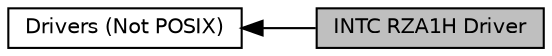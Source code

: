 digraph "INTC RZA1H Driver"
{
  edge [fontname="Helvetica",fontsize="10",labelfontname="Helvetica",labelfontsize="10"];
  node [fontname="Helvetica",fontsize="10",shape=box];
  rankdir=LR;
  Node2 [label="Drivers (Not POSIX)",height=0.2,width=0.4,color="black", fillcolor="white", style="filled",URL="$d7/def/group__R__SW__PKG__93__NONOS__DRIVERS.html",tooltip="Drivers."];
  Node1 [label="INTC RZA1H Driver",height=0.2,width=0.4,color="black", fillcolor="grey75", style="filled", fontcolor="black",tooltip=" "];
  Node2->Node1 [shape=plaintext, dir="back", style="solid"];
}
